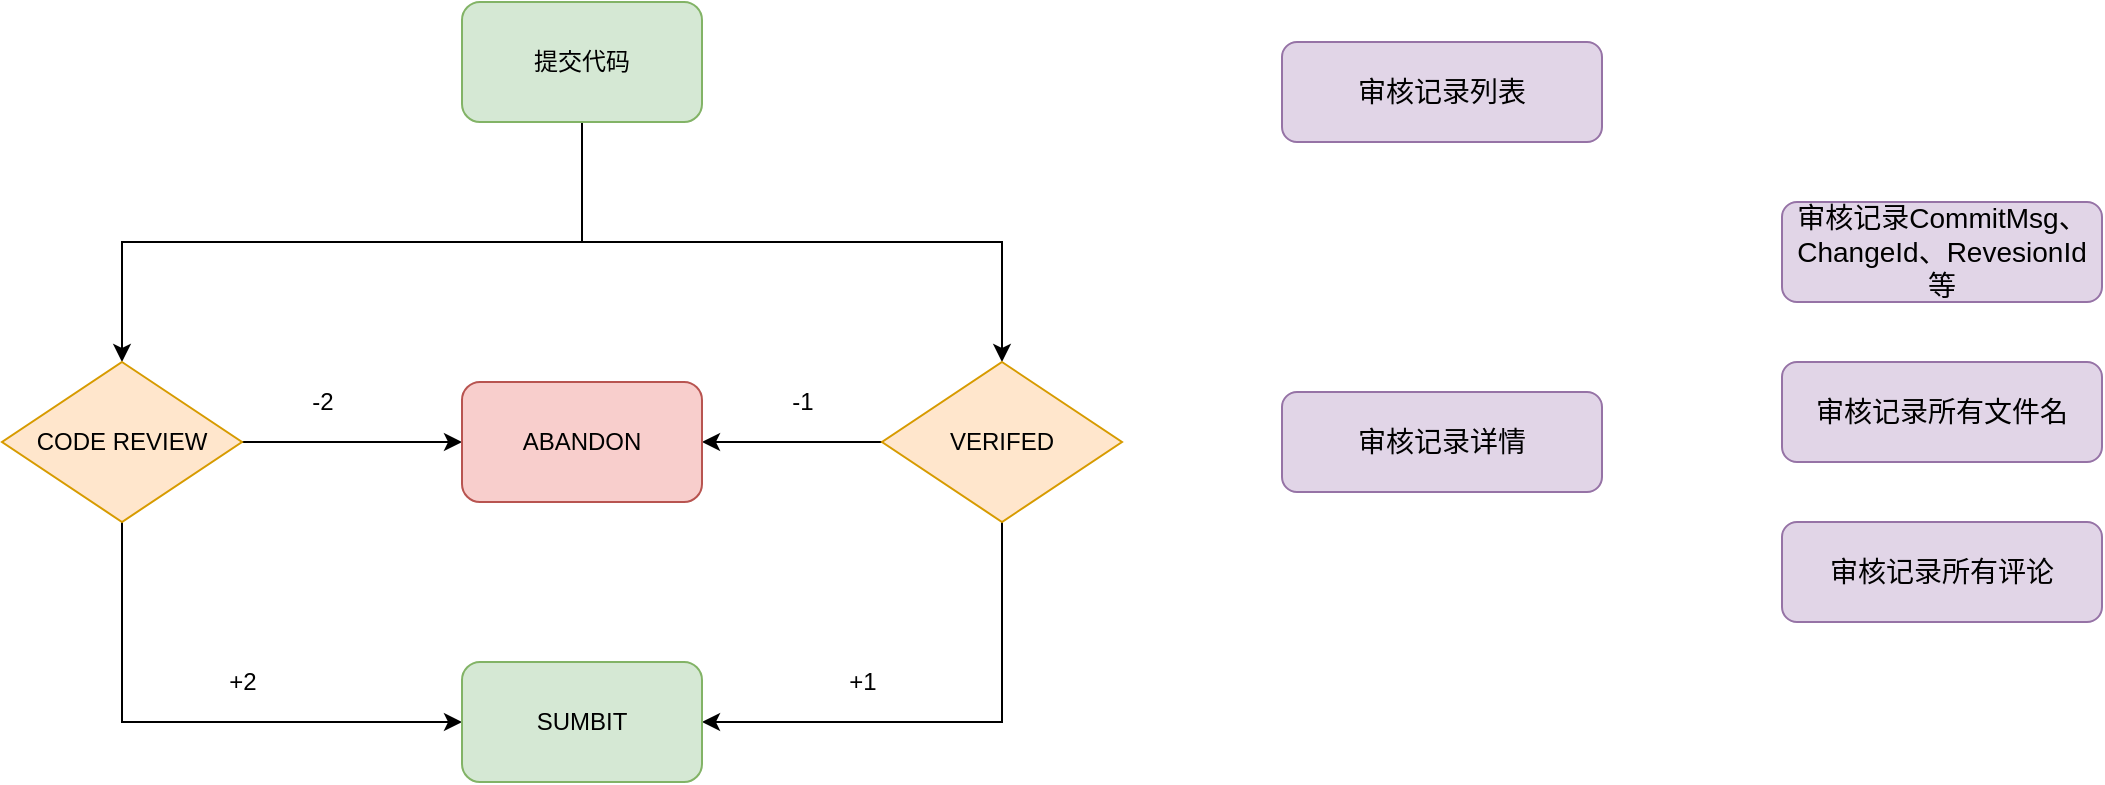 <mxfile version="20.2.7" type="github">
  <diagram id="vVnxGS3DNkMV-MBWDI6a" name="第 1 页">
    <mxGraphModel dx="1209" dy="684" grid="1" gridSize="10" guides="1" tooltips="1" connect="1" arrows="1" fold="1" page="1" pageScale="1" pageWidth="827" pageHeight="1169" math="0" shadow="0">
      <root>
        <mxCell id="0" />
        <mxCell id="1" parent="0" />
        <mxCell id="cyKEODwtCJB8owj_rxAV-8" style="edgeStyle=orthogonalEdgeStyle;rounded=0;orthogonalLoop=1;jettySize=auto;html=1;entryX=0.5;entryY=0;entryDx=0;entryDy=0;" edge="1" parent="1" source="cyKEODwtCJB8owj_rxAV-1" target="cyKEODwtCJB8owj_rxAV-2">
          <mxGeometry relative="1" as="geometry">
            <Array as="points">
              <mxPoint x="320" y="300" />
              <mxPoint x="90" y="300" />
            </Array>
          </mxGeometry>
        </mxCell>
        <mxCell id="cyKEODwtCJB8owj_rxAV-9" style="edgeStyle=orthogonalEdgeStyle;rounded=0;orthogonalLoop=1;jettySize=auto;html=1;" edge="1" parent="1" source="cyKEODwtCJB8owj_rxAV-1" target="cyKEODwtCJB8owj_rxAV-3">
          <mxGeometry relative="1" as="geometry">
            <Array as="points">
              <mxPoint x="320" y="300" />
              <mxPoint x="530" y="300" />
            </Array>
          </mxGeometry>
        </mxCell>
        <mxCell id="cyKEODwtCJB8owj_rxAV-1" value="提交代码" style="rounded=1;whiteSpace=wrap;html=1;fillColor=#d5e8d4;strokeColor=#82b366;" vertex="1" parent="1">
          <mxGeometry x="260" y="180" width="120" height="60" as="geometry" />
        </mxCell>
        <mxCell id="cyKEODwtCJB8owj_rxAV-11" value="" style="edgeStyle=orthogonalEdgeStyle;rounded=0;orthogonalLoop=1;jettySize=auto;html=1;" edge="1" parent="1" source="cyKEODwtCJB8owj_rxAV-2" target="cyKEODwtCJB8owj_rxAV-7">
          <mxGeometry relative="1" as="geometry" />
        </mxCell>
        <mxCell id="cyKEODwtCJB8owj_rxAV-13" style="edgeStyle=orthogonalEdgeStyle;rounded=0;orthogonalLoop=1;jettySize=auto;html=1;entryX=0;entryY=0.5;entryDx=0;entryDy=0;" edge="1" parent="1" source="cyKEODwtCJB8owj_rxAV-2" target="cyKEODwtCJB8owj_rxAV-6">
          <mxGeometry relative="1" as="geometry">
            <Array as="points">
              <mxPoint x="90" y="540" />
            </Array>
          </mxGeometry>
        </mxCell>
        <mxCell id="cyKEODwtCJB8owj_rxAV-2" value="CODE REVIEW" style="rhombus;whiteSpace=wrap;html=1;fillColor=#ffe6cc;strokeColor=#d79b00;" vertex="1" parent="1">
          <mxGeometry x="30" y="360" width="120" height="80" as="geometry" />
        </mxCell>
        <mxCell id="cyKEODwtCJB8owj_rxAV-10" value="" style="edgeStyle=orthogonalEdgeStyle;rounded=0;orthogonalLoop=1;jettySize=auto;html=1;" edge="1" parent="1" source="cyKEODwtCJB8owj_rxAV-3" target="cyKEODwtCJB8owj_rxAV-7">
          <mxGeometry relative="1" as="geometry" />
        </mxCell>
        <mxCell id="cyKEODwtCJB8owj_rxAV-12" style="edgeStyle=orthogonalEdgeStyle;rounded=0;orthogonalLoop=1;jettySize=auto;html=1;entryX=1;entryY=0.5;entryDx=0;entryDy=0;" edge="1" parent="1" source="cyKEODwtCJB8owj_rxAV-3" target="cyKEODwtCJB8owj_rxAV-6">
          <mxGeometry relative="1" as="geometry">
            <Array as="points">
              <mxPoint x="530" y="540" />
            </Array>
          </mxGeometry>
        </mxCell>
        <mxCell id="cyKEODwtCJB8owj_rxAV-3" value="VERIFED" style="rhombus;whiteSpace=wrap;html=1;fillColor=#ffe6cc;strokeColor=#d79b00;" vertex="1" parent="1">
          <mxGeometry x="470" y="360" width="120" height="80" as="geometry" />
        </mxCell>
        <mxCell id="cyKEODwtCJB8owj_rxAV-6" value="SUMBIT" style="rounded=1;whiteSpace=wrap;html=1;fillColor=#d5e8d4;strokeColor=#82b366;" vertex="1" parent="1">
          <mxGeometry x="260" y="510" width="120" height="60" as="geometry" />
        </mxCell>
        <mxCell id="cyKEODwtCJB8owj_rxAV-7" value="ABANDON" style="rounded=1;whiteSpace=wrap;html=1;fillColor=#f8cecc;strokeColor=#b85450;" vertex="1" parent="1">
          <mxGeometry x="260" y="370" width="120" height="60" as="geometry" />
        </mxCell>
        <mxCell id="cyKEODwtCJB8owj_rxAV-14" value="-2" style="text;html=1;align=center;verticalAlign=middle;resizable=0;points=[];autosize=1;strokeColor=none;fillColor=none;" vertex="1" parent="1">
          <mxGeometry x="175" y="365" width="30" height="30" as="geometry" />
        </mxCell>
        <mxCell id="cyKEODwtCJB8owj_rxAV-15" value="-1" style="text;html=1;align=center;verticalAlign=middle;resizable=0;points=[];autosize=1;strokeColor=none;fillColor=none;" vertex="1" parent="1">
          <mxGeometry x="415" y="365" width="30" height="30" as="geometry" />
        </mxCell>
        <mxCell id="cyKEODwtCJB8owj_rxAV-16" value="+2" style="text;html=1;align=center;verticalAlign=middle;resizable=0;points=[];autosize=1;strokeColor=none;fillColor=none;" vertex="1" parent="1">
          <mxGeometry x="130" y="505" width="40" height="30" as="geometry" />
        </mxCell>
        <mxCell id="cyKEODwtCJB8owj_rxAV-17" value="+1" style="text;html=1;align=center;verticalAlign=middle;resizable=0;points=[];autosize=1;strokeColor=none;fillColor=none;" vertex="1" parent="1">
          <mxGeometry x="440" y="505" width="40" height="30" as="geometry" />
        </mxCell>
        <mxCell id="cyKEODwtCJB8owj_rxAV-19" value="审核记录列表" style="rounded=1;whiteSpace=wrap;html=1;fillColor=#e1d5e7;strokeColor=#9673a6;fontSize=14;" vertex="1" parent="1">
          <mxGeometry x="670" y="200" width="160" height="50" as="geometry" />
        </mxCell>
        <mxCell id="cyKEODwtCJB8owj_rxAV-21" value="审核记录详情" style="rounded=1;whiteSpace=wrap;html=1;fillColor=#e1d5e7;strokeColor=#9673a6;fontSize=14;" vertex="1" parent="1">
          <mxGeometry x="670" y="375" width="160" height="50" as="geometry" />
        </mxCell>
        <mxCell id="cyKEODwtCJB8owj_rxAV-22" value="审核记录CommitMsg、ChangeId、RevesionId等" style="rounded=1;whiteSpace=wrap;html=1;fillColor=#e1d5e7;strokeColor=#9673a6;fontSize=14;" vertex="1" parent="1">
          <mxGeometry x="920" y="280" width="160" height="50" as="geometry" />
        </mxCell>
        <mxCell id="cyKEODwtCJB8owj_rxAV-23" value="审核记录所有文件名" style="rounded=1;whiteSpace=wrap;html=1;fillColor=#e1d5e7;strokeColor=#9673a6;fontSize=14;" vertex="1" parent="1">
          <mxGeometry x="920" y="360" width="160" height="50" as="geometry" />
        </mxCell>
        <mxCell id="cyKEODwtCJB8owj_rxAV-24" value="审核记录所有评论" style="rounded=1;whiteSpace=wrap;html=1;fillColor=#e1d5e7;strokeColor=#9673a6;fontSize=14;" vertex="1" parent="1">
          <mxGeometry x="920" y="440" width="160" height="50" as="geometry" />
        </mxCell>
      </root>
    </mxGraphModel>
  </diagram>
</mxfile>
